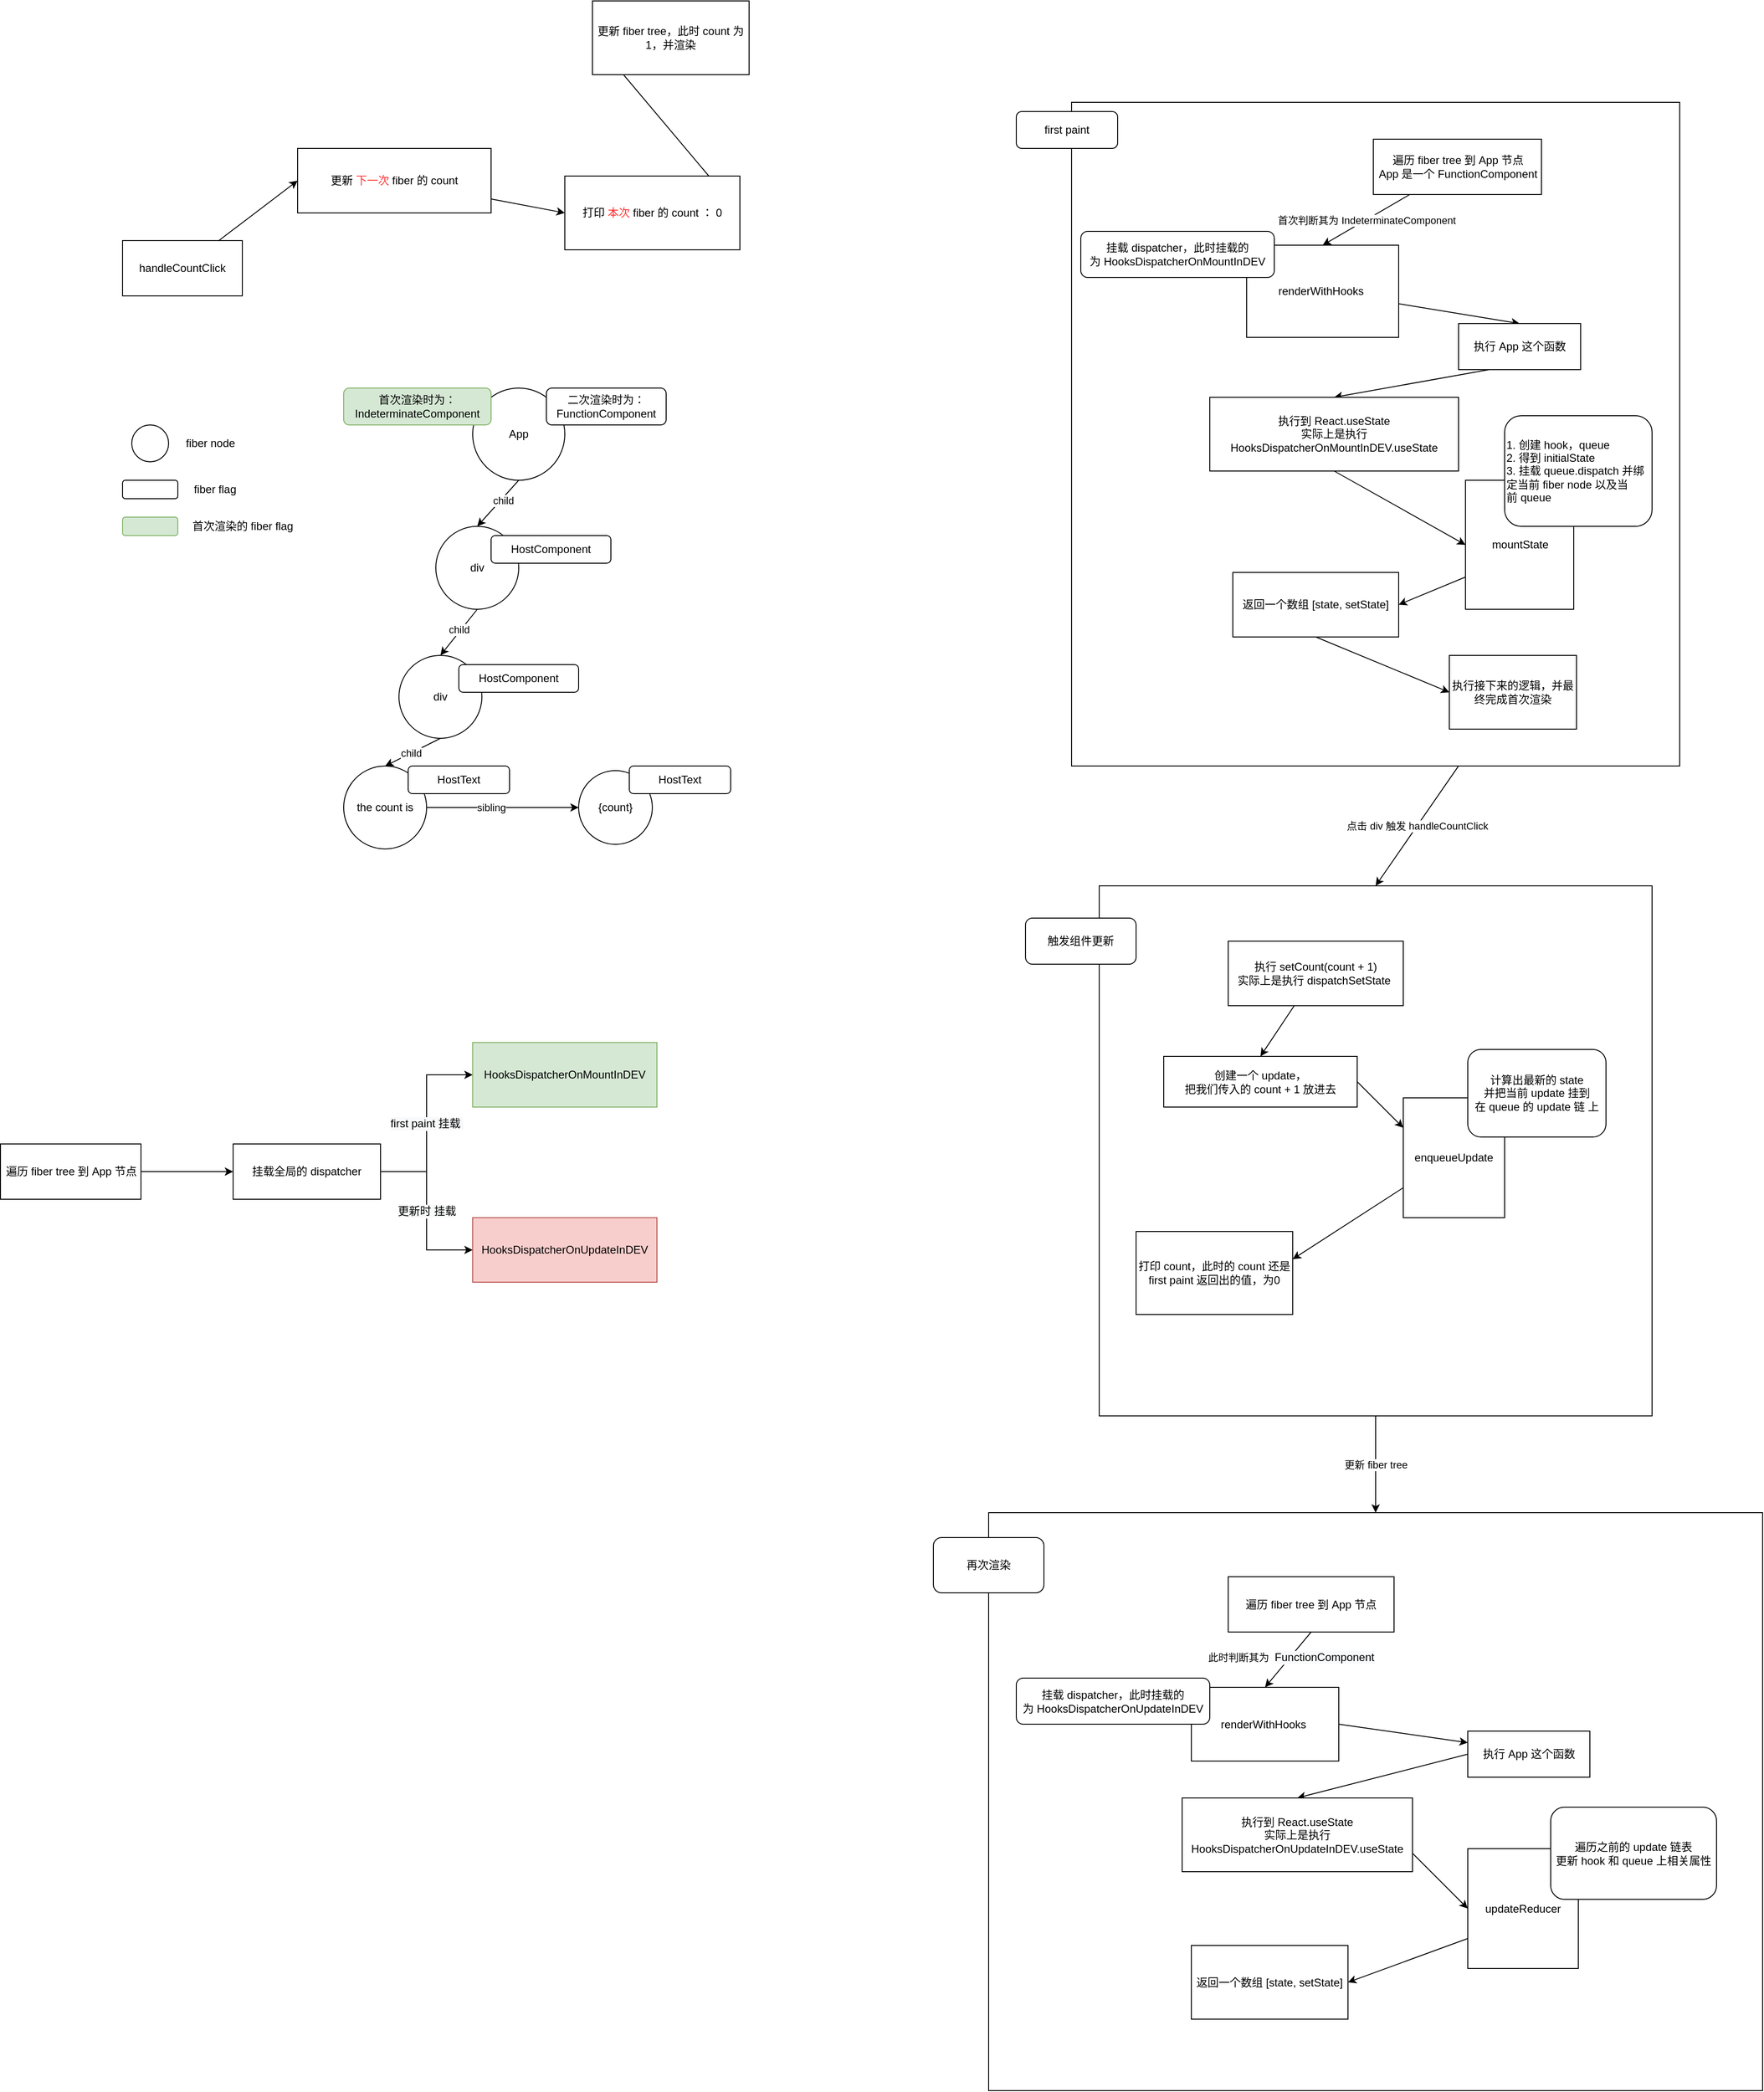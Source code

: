 <mxfile version="19.0.3" type="github"><diagram id="rc9_epjwZQkMvBuVxWkJ" name="Page-1"><mxGraphModel dx="1426" dy="826" grid="1" gridSize="10" guides="1" tooltips="1" connect="1" arrows="1" fold="1" page="1" pageScale="1" pageWidth="2336" pageHeight="1654" math="0" shadow="0"><root><mxCell id="0"/><mxCell id="1" parent="0"/><mxCell id="OFmhtcjb0gziPUcQwTIp-81" value="" style="rounded=0;whiteSpace=wrap;html=1;" parent="1" vertex="1"><mxGeometry x="1260" y="1700" width="840" height="627" as="geometry"/></mxCell><mxCell id="OFmhtcjb0gziPUcQwTIp-83" value="更新 fiber tree" style="edgeStyle=none;rounded=0;orthogonalLoop=1;jettySize=auto;html=1;exitX=0.5;exitY=1;exitDx=0;exitDy=0;entryX=0.5;entryY=0;entryDx=0;entryDy=0;" parent="1" source="OFmhtcjb0gziPUcQwTIp-73" target="OFmhtcjb0gziPUcQwTIp-81" edge="1"><mxGeometry relative="1" as="geometry"/></mxCell><mxCell id="OFmhtcjb0gziPUcQwTIp-73" value="" style="rounded=0;whiteSpace=wrap;html=1;" parent="1" vertex="1"><mxGeometry x="1380" y="1020" width="600" height="575" as="geometry"/></mxCell><mxCell id="OFmhtcjb0gziPUcQwTIp-54" value="点击 div 触发&amp;nbsp;handleCountClick" style="edgeStyle=none;rounded=0;orthogonalLoop=1;jettySize=auto;html=1;exitX=0.637;exitY=0.999;exitDx=0;exitDy=0;entryX=0.5;entryY=0;entryDx=0;entryDy=0;exitPerimeter=0;" parent="1" source="OFmhtcjb0gziPUcQwTIp-53" target="OFmhtcjb0gziPUcQwTIp-73" edge="1"><mxGeometry relative="1" as="geometry"><mxPoint x="2230" y="530" as="targetPoint"/></mxGeometry></mxCell><mxCell id="OFmhtcjb0gziPUcQwTIp-53" value="" style="rounded=0;whiteSpace=wrap;html=1;" parent="1" vertex="1"><mxGeometry x="1350" y="170" width="660" height="720" as="geometry"/></mxCell><mxCell id="n17zQ5Fh8W9kl7r3XYoA-2" style="rounded=0;orthogonalLoop=1;jettySize=auto;html=1;entryX=0;entryY=0.5;entryDx=0;entryDy=0;" parent="1" source="n17zQ5Fh8W9kl7r3XYoA-1" target="n17zQ5Fh8W9kl7r3XYoA-3" edge="1"><mxGeometry relative="1" as="geometry"><mxPoint x="560" y="320" as="targetPoint"/></mxGeometry></mxCell><mxCell id="n17zQ5Fh8W9kl7r3XYoA-1" value="handleCountClick" style="rounded=0;whiteSpace=wrap;html=1;" parent="1" vertex="1"><mxGeometry x="320" y="320" width="130" height="60" as="geometry"/></mxCell><mxCell id="n17zQ5Fh8W9kl7r3XYoA-6" style="edgeStyle=none;rounded=0;orthogonalLoop=1;jettySize=auto;html=1;entryX=0;entryY=0.5;entryDx=0;entryDy=0;" parent="1" source="n17zQ5Fh8W9kl7r3XYoA-3" target="n17zQ5Fh8W9kl7r3XYoA-7" edge="1"><mxGeometry relative="1" as="geometry"><mxPoint x="950" y="260" as="targetPoint"/></mxGeometry></mxCell><mxCell id="n17zQ5Fh8W9kl7r3XYoA-3" value="更新 &lt;font color=&quot;#ff3333&quot;&gt;下一次&lt;/font&gt;&amp;nbsp;fiber 的 count" style="rounded=0;whiteSpace=wrap;html=1;" parent="1" vertex="1"><mxGeometry x="510" y="220" width="210" height="70" as="geometry"/></mxCell><mxCell id="n17zQ5Fh8W9kl7r3XYoA-11" style="edgeStyle=none;rounded=0;orthogonalLoop=1;jettySize=auto;html=1;exitX=1;exitY=0.5;exitDx=0;exitDy=0;entryX=0;entryY=0.5;entryDx=0;entryDy=0;" parent="1" source="n17zQ5Fh8W9kl7r3XYoA-7" target="n17zQ5Fh8W9kl7r3XYoA-10" edge="1"><mxGeometry relative="1" as="geometry"/></mxCell><mxCell id="n17zQ5Fh8W9kl7r3XYoA-7" value="打印 &lt;font color=&quot;#ff3333&quot;&gt;本次&lt;/font&gt; fiber 的 count ： 0" style="rounded=0;whiteSpace=wrap;html=1;" parent="1" vertex="1"><mxGeometry x="800" y="250" width="190" height="80" as="geometry"/></mxCell><mxCell id="n17zQ5Fh8W9kl7r3XYoA-10" value="更新 fiber tree，此时 count 为 1，并渲染" style="rounded=0;whiteSpace=wrap;html=1;" parent="1" vertex="1"><mxGeometry x="830" y="60" width="170" height="80" as="geometry"/></mxCell><mxCell id="OFmhtcjb0gziPUcQwTIp-4" style="rounded=0;orthogonalLoop=1;jettySize=auto;html=1;exitX=0.5;exitY=1;exitDx=0;exitDy=0;entryX=0.5;entryY=0;entryDx=0;entryDy=0;" parent="1" source="OFmhtcjb0gziPUcQwTIp-1" target="OFmhtcjb0gziPUcQwTIp-5" edge="1"><mxGeometry relative="1" as="geometry"><mxPoint x="710" y="650" as="targetPoint"/></mxGeometry></mxCell><mxCell id="OFmhtcjb0gziPUcQwTIp-15" value="child" style="edgeLabel;html=1;align=center;verticalAlign=middle;resizable=0;points=[];" parent="OFmhtcjb0gziPUcQwTIp-4" vertex="1" connectable="0"><mxGeometry x="-0.176" y="2" relative="1" as="geometry"><mxPoint as="offset"/></mxGeometry></mxCell><mxCell id="OFmhtcjb0gziPUcQwTIp-1" value="App" style="ellipse;whiteSpace=wrap;html=1;aspect=fixed;" parent="1" vertex="1"><mxGeometry x="700" y="480" width="100" height="100" as="geometry"/></mxCell><mxCell id="OFmhtcjb0gziPUcQwTIp-2" value="二次渲染时为：FunctionComponent" style="rounded=1;whiteSpace=wrap;html=1;" parent="1" vertex="1"><mxGeometry x="780" y="480" width="130" height="40" as="geometry"/></mxCell><mxCell id="OFmhtcjb0gziPUcQwTIp-3" value="首次渲染时为：IndeterminateComponent" style="rounded=1;whiteSpace=wrap;html=1;fillColor=#d5e8d4;strokeColor=#82b366;" parent="1" vertex="1"><mxGeometry x="560" y="480" width="160" height="40" as="geometry"/></mxCell><mxCell id="OFmhtcjb0gziPUcQwTIp-7" style="edgeStyle=none;rounded=0;orthogonalLoop=1;jettySize=auto;html=1;exitX=0.5;exitY=1;exitDx=0;exitDy=0;entryX=0.5;entryY=0;entryDx=0;entryDy=0;" parent="1" source="OFmhtcjb0gziPUcQwTIp-5" target="OFmhtcjb0gziPUcQwTIp-8" edge="1"><mxGeometry relative="1" as="geometry"><mxPoint x="670" y="790" as="targetPoint"/></mxGeometry></mxCell><mxCell id="OFmhtcjb0gziPUcQwTIp-17" value="child" style="edgeLabel;html=1;align=center;verticalAlign=middle;resizable=0;points=[];" parent="OFmhtcjb0gziPUcQwTIp-7" vertex="1" connectable="0"><mxGeometry x="-0.073" y="-2" relative="1" as="geometry"><mxPoint as="offset"/></mxGeometry></mxCell><mxCell id="OFmhtcjb0gziPUcQwTIp-5" value="div" style="ellipse;whiteSpace=wrap;html=1;aspect=fixed;" parent="1" vertex="1"><mxGeometry x="660" y="630" width="90" height="90" as="geometry"/></mxCell><mxCell id="OFmhtcjb0gziPUcQwTIp-6" value="HostComponent" style="rounded=1;whiteSpace=wrap;html=1;" parent="1" vertex="1"><mxGeometry x="720" y="640" width="130" height="30" as="geometry"/></mxCell><mxCell id="OFmhtcjb0gziPUcQwTIp-11" style="edgeStyle=none;rounded=0;orthogonalLoop=1;jettySize=auto;html=1;exitX=0.5;exitY=1;exitDx=0;exitDy=0;entryX=0.5;entryY=0;entryDx=0;entryDy=0;" parent="1" source="OFmhtcjb0gziPUcQwTIp-8" target="OFmhtcjb0gziPUcQwTIp-10" edge="1"><mxGeometry relative="1" as="geometry"/></mxCell><mxCell id="OFmhtcjb0gziPUcQwTIp-18" value="child" style="edgeLabel;html=1;align=center;verticalAlign=middle;resizable=0;points=[];" parent="OFmhtcjb0gziPUcQwTIp-11" vertex="1" connectable="0"><mxGeometry x="0.093" relative="1" as="geometry"><mxPoint y="-1" as="offset"/></mxGeometry></mxCell><mxCell id="OFmhtcjb0gziPUcQwTIp-8" value="div" style="ellipse;whiteSpace=wrap;html=1;aspect=fixed;" parent="1" vertex="1"><mxGeometry x="620" y="770" width="90" height="90" as="geometry"/></mxCell><mxCell id="OFmhtcjb0gziPUcQwTIp-9" value="HostComponent" style="rounded=1;whiteSpace=wrap;html=1;" parent="1" vertex="1"><mxGeometry x="685" y="780" width="130" height="30" as="geometry"/></mxCell><mxCell id="OFmhtcjb0gziPUcQwTIp-14" style="edgeStyle=none;rounded=0;orthogonalLoop=1;jettySize=auto;html=1;entryX=0;entryY=0.5;entryDx=0;entryDy=0;" parent="1" source="OFmhtcjb0gziPUcQwTIp-10" target="OFmhtcjb0gziPUcQwTIp-13" edge="1"><mxGeometry relative="1" as="geometry"/></mxCell><mxCell id="OFmhtcjb0gziPUcQwTIp-19" value="sibling" style="edgeLabel;html=1;align=center;verticalAlign=middle;resizable=0;points=[];" parent="OFmhtcjb0gziPUcQwTIp-14" vertex="1" connectable="0"><mxGeometry x="-0.151" relative="1" as="geometry"><mxPoint as="offset"/></mxGeometry></mxCell><mxCell id="OFmhtcjb0gziPUcQwTIp-10" value="the count is" style="ellipse;whiteSpace=wrap;html=1;aspect=fixed;" parent="1" vertex="1"><mxGeometry x="560" y="890" width="90" height="90" as="geometry"/></mxCell><mxCell id="OFmhtcjb0gziPUcQwTIp-12" value="HostText" style="rounded=1;whiteSpace=wrap;html=1;" parent="1" vertex="1"><mxGeometry x="630" y="890" width="110" height="30" as="geometry"/></mxCell><mxCell id="OFmhtcjb0gziPUcQwTIp-13" value="{count}" style="ellipse;whiteSpace=wrap;html=1;aspect=fixed;" parent="1" vertex="1"><mxGeometry x="815" y="895" width="80" height="80" as="geometry"/></mxCell><mxCell id="OFmhtcjb0gziPUcQwTIp-20" value="HostText" style="rounded=1;whiteSpace=wrap;html=1;" parent="1" vertex="1"><mxGeometry x="870" y="890" width="110" height="30" as="geometry"/></mxCell><mxCell id="OFmhtcjb0gziPUcQwTIp-21" value="" style="ellipse;whiteSpace=wrap;html=1;aspect=fixed;" parent="1" vertex="1"><mxGeometry x="330" y="520" width="40" height="40" as="geometry"/></mxCell><mxCell id="OFmhtcjb0gziPUcQwTIp-22" value="fiber node" style="text;html=1;align=center;verticalAlign=middle;resizable=0;points=[];autosize=1;" parent="1" vertex="1"><mxGeometry x="380" y="530" width="70" height="20" as="geometry"/></mxCell><mxCell id="OFmhtcjb0gziPUcQwTIp-23" value="" style="rounded=1;whiteSpace=wrap;html=1;" parent="1" vertex="1"><mxGeometry x="320" y="580" width="60" height="20" as="geometry"/></mxCell><mxCell id="OFmhtcjb0gziPUcQwTIp-24" value="fiber flag" style="text;html=1;align=center;verticalAlign=middle;resizable=0;points=[];autosize=1;" parent="1" vertex="1"><mxGeometry x="390" y="580" width="60" height="20" as="geometry"/></mxCell><mxCell id="OFmhtcjb0gziPUcQwTIp-25" value="" style="rounded=1;whiteSpace=wrap;html=1;fillColor=#d5e8d4;strokeColor=#82b366;" parent="1" vertex="1"><mxGeometry x="320" y="620" width="60" height="20" as="geometry"/></mxCell><mxCell id="OFmhtcjb0gziPUcQwTIp-26" value="首次渲染的 fiber flag" style="text;html=1;align=center;verticalAlign=middle;resizable=0;points=[];autosize=1;" parent="1" vertex="1"><mxGeometry x="390" y="620" width="120" height="20" as="geometry"/></mxCell><mxCell id="OFmhtcjb0gziPUcQwTIp-31" value="first paint" style="rounded=1;whiteSpace=wrap;html=1;" parent="1" vertex="1"><mxGeometry x="1290" y="180" width="110" height="40" as="geometry"/></mxCell><mxCell id="OFmhtcjb0gziPUcQwTIp-33" style="edgeStyle=none;rounded=0;orthogonalLoop=1;jettySize=auto;html=1;entryX=0.5;entryY=0;entryDx=0;entryDy=0;" parent="1" source="OFmhtcjb0gziPUcQwTIp-32" target="OFmhtcjb0gziPUcQwTIp-34" edge="1"><mxGeometry relative="1" as="geometry"/></mxCell><mxCell id="OFmhtcjb0gziPUcQwTIp-36" value="首次判断其为&amp;nbsp;IndeterminateComponent" style="edgeLabel;html=1;align=center;verticalAlign=middle;resizable=0;points=[];" parent="OFmhtcjb0gziPUcQwTIp-33" vertex="1" connectable="0"><mxGeometry relative="1" as="geometry"><mxPoint as="offset"/></mxGeometry></mxCell><mxCell id="OFmhtcjb0gziPUcQwTIp-32" value="遍历 fiber tree 到 App 节点&lt;br&gt;App 是一个 FunctionComponent" style="rounded=0;whiteSpace=wrap;html=1;" parent="1" vertex="1"><mxGeometry x="1677.5" y="210" width="182.5" height="60" as="geometry"/></mxCell><mxCell id="OFmhtcjb0gziPUcQwTIp-37" style="edgeStyle=none;rounded=0;orthogonalLoop=1;jettySize=auto;html=1;entryX=0.5;entryY=0;entryDx=0;entryDy=0;" parent="1" source="OFmhtcjb0gziPUcQwTIp-34" target="OFmhtcjb0gziPUcQwTIp-38" edge="1"><mxGeometry relative="1" as="geometry"/></mxCell><mxCell id="OFmhtcjb0gziPUcQwTIp-34" value="renderWithHooks&amp;nbsp;" style="rounded=0;whiteSpace=wrap;html=1;" parent="1" vertex="1"><mxGeometry x="1540" y="325" width="165" height="100" as="geometry"/></mxCell><mxCell id="OFmhtcjb0gziPUcQwTIp-35" value="&lt;span&gt;挂载 dispatcher，此时挂载的为&amp;nbsp;HooksDispatcherOnMountInDEV&lt;/span&gt;" style="rounded=1;whiteSpace=wrap;html=1;" parent="1" vertex="1"><mxGeometry x="1360" y="310" width="210" height="50" as="geometry"/></mxCell><mxCell id="OFmhtcjb0gziPUcQwTIp-39" style="edgeStyle=none;rounded=0;orthogonalLoop=1;jettySize=auto;html=1;exitX=0.25;exitY=1;exitDx=0;exitDy=0;entryX=0.5;entryY=0;entryDx=0;entryDy=0;" parent="1" source="OFmhtcjb0gziPUcQwTIp-38" target="OFmhtcjb0gziPUcQwTIp-40" edge="1"><mxGeometry relative="1" as="geometry"><mxPoint x="1680" y="500" as="targetPoint"/></mxGeometry></mxCell><mxCell id="OFmhtcjb0gziPUcQwTIp-38" value="执行 App 这个函数" style="rounded=0;whiteSpace=wrap;html=1;" parent="1" vertex="1"><mxGeometry x="1770" y="410" width="132.5" height="50" as="geometry"/></mxCell><mxCell id="OFmhtcjb0gziPUcQwTIp-41" style="edgeStyle=none;rounded=0;orthogonalLoop=1;jettySize=auto;html=1;exitX=0.5;exitY=1;exitDx=0;exitDy=0;entryX=0;entryY=0.5;entryDx=0;entryDy=0;" parent="1" source="OFmhtcjb0gziPUcQwTIp-40" target="OFmhtcjb0gziPUcQwTIp-42" edge="1"><mxGeometry relative="1" as="geometry"><mxPoint x="1770" y="610" as="targetPoint"/></mxGeometry></mxCell><mxCell id="OFmhtcjb0gziPUcQwTIp-40" value="执行到 React.useState&lt;br&gt;实际上是执行 HooksDispatcherOnMountInDEV.useState" style="rounded=0;whiteSpace=wrap;html=1;" parent="1" vertex="1"><mxGeometry x="1500" y="490" width="270" height="80" as="geometry"/></mxCell><mxCell id="OFmhtcjb0gziPUcQwTIp-46" style="edgeStyle=none;rounded=0;orthogonalLoop=1;jettySize=auto;html=1;exitX=0;exitY=0.75;exitDx=0;exitDy=0;entryX=1;entryY=0.5;entryDx=0;entryDy=0;" parent="1" source="OFmhtcjb0gziPUcQwTIp-42" target="OFmhtcjb0gziPUcQwTIp-47" edge="1"><mxGeometry relative="1" as="geometry"><mxPoint x="1680" y="710" as="targetPoint"/></mxGeometry></mxCell><mxCell id="OFmhtcjb0gziPUcQwTIp-42" value="mountState" style="rounded=0;whiteSpace=wrap;html=1;" parent="1" vertex="1"><mxGeometry x="1777.5" y="580" width="117.5" height="140" as="geometry"/></mxCell><mxCell id="OFmhtcjb0gziPUcQwTIp-44" value="1. 创建 hook，queue&lt;br&gt;2. 得到 initialState&lt;br&gt;3. 挂载 queue.dispatch 并绑定当前 fiber node 以及当前&amp;nbsp;queue" style="rounded=1;whiteSpace=wrap;html=1;align=left;" parent="1" vertex="1"><mxGeometry x="1820" y="510" width="160" height="120" as="geometry"/></mxCell><mxCell id="OFmhtcjb0gziPUcQwTIp-49" style="edgeStyle=none;rounded=0;orthogonalLoop=1;jettySize=auto;html=1;exitX=0.5;exitY=1;exitDx=0;exitDy=0;entryX=0;entryY=0.5;entryDx=0;entryDy=0;" parent="1" source="OFmhtcjb0gziPUcQwTIp-47" target="OFmhtcjb0gziPUcQwTIp-50" edge="1"><mxGeometry relative="1" as="geometry"><mxPoint x="1740" y="800" as="targetPoint"/></mxGeometry></mxCell><mxCell id="OFmhtcjb0gziPUcQwTIp-47" value="返回一个数组 [state, setState]" style="rounded=0;whiteSpace=wrap;html=1;" parent="1" vertex="1"><mxGeometry x="1525" y="680" width="180" height="70" as="geometry"/></mxCell><mxCell id="OFmhtcjb0gziPUcQwTIp-50" value="执行接下来的逻辑，并最终完成首次渲染" style="rounded=0;whiteSpace=wrap;html=1;" parent="1" vertex="1"><mxGeometry x="1760" y="770" width="138" height="80" as="geometry"/></mxCell><mxCell id="OFmhtcjb0gziPUcQwTIp-58" style="edgeStyle=none;rounded=0;orthogonalLoop=1;jettySize=auto;html=1;exitX=0.5;exitY=1;exitDx=0;exitDy=0;entryX=0.5;entryY=0;entryDx=0;entryDy=0;" parent="1" source="OFmhtcjb0gziPUcQwTIp-55" target="OFmhtcjb0gziPUcQwTIp-57" edge="1"><mxGeometry relative="1" as="geometry"/></mxCell><mxCell id="OFmhtcjb0gziPUcQwTIp-59" value="此时判断其为&amp;nbsp;&amp;nbsp;&lt;span style=&quot;font-size: 12px ; background-color: rgb(248 , 249 , 250)&quot;&gt;FunctionComponent&lt;/span&gt;" style="edgeLabel;html=1;align=center;verticalAlign=middle;resizable=0;points=[];" parent="OFmhtcjb0gziPUcQwTIp-58" vertex="1" connectable="0"><mxGeometry x="-0.09" relative="1" as="geometry"><mxPoint as="offset"/></mxGeometry></mxCell><mxCell id="OFmhtcjb0gziPUcQwTIp-55" value="&lt;span&gt;遍历 fiber tree 到 App 节点&lt;/span&gt;" style="rounded=0;whiteSpace=wrap;html=1;" parent="1" vertex="1"><mxGeometry x="1520" y="1769.5" width="180" height="60" as="geometry"/></mxCell><mxCell id="OFmhtcjb0gziPUcQwTIp-61" style="edgeStyle=none;rounded=0;orthogonalLoop=1;jettySize=auto;html=1;exitX=1;exitY=0.5;exitDx=0;exitDy=0;entryX=0;entryY=0.25;entryDx=0;entryDy=0;" parent="1" source="OFmhtcjb0gziPUcQwTIp-57" target="OFmhtcjb0gziPUcQwTIp-62" edge="1"><mxGeometry relative="1" as="geometry"><mxPoint x="1720" y="1969.5" as="targetPoint"/></mxGeometry></mxCell><mxCell id="OFmhtcjb0gziPUcQwTIp-57" value="renderWithHooks&amp;nbsp;" style="rounded=0;whiteSpace=wrap;html=1;" parent="1" vertex="1"><mxGeometry x="1480" y="1889.5" width="160" height="80" as="geometry"/></mxCell><mxCell id="OFmhtcjb0gziPUcQwTIp-60" value="&lt;span&gt;挂载 dispatcher，此时挂载的为&amp;nbsp;&lt;/span&gt;HooksDispatcherOnUpdateInDEV" style="rounded=1;whiteSpace=wrap;html=1;" parent="1" vertex="1"><mxGeometry x="1290" y="1879.5" width="210" height="50" as="geometry"/></mxCell><mxCell id="OFmhtcjb0gziPUcQwTIp-64" style="edgeStyle=none;rounded=0;orthogonalLoop=1;jettySize=auto;html=1;exitX=0;exitY=0.5;exitDx=0;exitDy=0;entryX=0.5;entryY=0;entryDx=0;entryDy=0;" parent="1" source="OFmhtcjb0gziPUcQwTIp-62" target="OFmhtcjb0gziPUcQwTIp-63" edge="1"><mxGeometry relative="1" as="geometry"/></mxCell><mxCell id="OFmhtcjb0gziPUcQwTIp-62" value="执行 App 这个函数" style="rounded=0;whiteSpace=wrap;html=1;" parent="1" vertex="1"><mxGeometry x="1780" y="1937" width="132.5" height="50" as="geometry"/></mxCell><mxCell id="OFmhtcjb0gziPUcQwTIp-75" style="edgeStyle=none;rounded=0;orthogonalLoop=1;jettySize=auto;html=1;exitX=1;exitY=0.75;exitDx=0;exitDy=0;entryX=0;entryY=0.5;entryDx=0;entryDy=0;" parent="1" source="OFmhtcjb0gziPUcQwTIp-63" target="OFmhtcjb0gziPUcQwTIp-76" edge="1"><mxGeometry relative="1" as="geometry"><mxPoint x="1790" y="2139.5" as="targetPoint"/></mxGeometry></mxCell><mxCell id="OFmhtcjb0gziPUcQwTIp-63" value="执行到 React.useState&lt;br&gt;实际上是执行 HooksDispatcherOnUpdateInDEV.useState" style="rounded=0;whiteSpace=wrap;html=1;" parent="1" vertex="1"><mxGeometry x="1470" y="2009.5" width="250" height="80" as="geometry"/></mxCell><mxCell id="OFmhtcjb0gziPUcQwTIp-66" style="edgeStyle=none;rounded=0;orthogonalLoop=1;jettySize=auto;html=1;entryX=0.5;entryY=0;entryDx=0;entryDy=0;" parent="1" source="OFmhtcjb0gziPUcQwTIp-65" target="OFmhtcjb0gziPUcQwTIp-67" edge="1"><mxGeometry relative="1" as="geometry"><mxPoint x="1540" y="1250" as="targetPoint"/></mxGeometry></mxCell><mxCell id="OFmhtcjb0gziPUcQwTIp-65" value="执行 setCount(count + 1)&lt;br&gt;实际上是执行&amp;nbsp;dispatchSetState&amp;nbsp;" style="rounded=0;whiteSpace=wrap;html=1;" parent="1" vertex="1"><mxGeometry x="1520" y="1080" width="190" height="70" as="geometry"/></mxCell><mxCell id="OFmhtcjb0gziPUcQwTIp-70" style="edgeStyle=none;rounded=0;orthogonalLoop=1;jettySize=auto;html=1;exitX=1;exitY=0.5;exitDx=0;exitDy=0;entryX=0;entryY=0.25;entryDx=0;entryDy=0;" parent="1" source="OFmhtcjb0gziPUcQwTIp-67" target="OFmhtcjb0gziPUcQwTIp-68" edge="1"><mxGeometry relative="1" as="geometry"/></mxCell><mxCell id="OFmhtcjb0gziPUcQwTIp-67" value="创建一个 update，&lt;br&gt;把我们传入的 count + 1 放进去" style="rounded=0;whiteSpace=wrap;html=1;" parent="1" vertex="1"><mxGeometry x="1450" y="1205" width="210" height="55" as="geometry"/></mxCell><mxCell id="OFmhtcjb0gziPUcQwTIp-71" style="edgeStyle=none;rounded=0;orthogonalLoop=1;jettySize=auto;html=1;exitX=0;exitY=0.75;exitDx=0;exitDy=0;" parent="1" source="OFmhtcjb0gziPUcQwTIp-68" edge="1"><mxGeometry relative="1" as="geometry"><mxPoint x="1590" y="1425" as="targetPoint"/></mxGeometry></mxCell><mxCell id="OFmhtcjb0gziPUcQwTIp-68" value="enqueueUpdate" style="rounded=0;whiteSpace=wrap;html=1;" parent="1" vertex="1"><mxGeometry x="1710" y="1250" width="110" height="130" as="geometry"/></mxCell><mxCell id="OFmhtcjb0gziPUcQwTIp-69" value="计算出最新的 state&lt;br&gt;并把当前 update 挂到&lt;br&gt;在 queue 的 update 链 上" style="rounded=1;whiteSpace=wrap;html=1;" parent="1" vertex="1"><mxGeometry x="1780" y="1197.5" width="150" height="95" as="geometry"/></mxCell><mxCell id="OFmhtcjb0gziPUcQwTIp-72" value="打印 count，此时的 count 还是 first paint 返回出的值，为0" style="rounded=0;whiteSpace=wrap;html=1;" parent="1" vertex="1"><mxGeometry x="1420" y="1395" width="170" height="90" as="geometry"/></mxCell><mxCell id="OFmhtcjb0gziPUcQwTIp-74" value="触发组件更新" style="rounded=1;whiteSpace=wrap;html=1;" parent="1" vertex="1"><mxGeometry x="1300" y="1055" width="120" height="50" as="geometry"/></mxCell><mxCell id="OFmhtcjb0gziPUcQwTIp-80" style="edgeStyle=none;rounded=0;orthogonalLoop=1;jettySize=auto;html=1;exitX=0;exitY=0.75;exitDx=0;exitDy=0;entryX=1;entryY=0.5;entryDx=0;entryDy=0;" parent="1" source="OFmhtcjb0gziPUcQwTIp-76" target="OFmhtcjb0gziPUcQwTIp-79" edge="1"><mxGeometry relative="1" as="geometry"/></mxCell><mxCell id="OFmhtcjb0gziPUcQwTIp-76" value="updateReducer" style="rounded=0;whiteSpace=wrap;html=1;" parent="1" vertex="1"><mxGeometry x="1780" y="2064.5" width="120" height="130" as="geometry"/></mxCell><mxCell id="OFmhtcjb0gziPUcQwTIp-77" value="遍历之前的 update 链表&lt;br&gt;更新 hook 和 queue 上相关属性" style="rounded=1;whiteSpace=wrap;html=1;" parent="1" vertex="1"><mxGeometry x="1870" y="2019.5" width="180" height="100" as="geometry"/></mxCell><mxCell id="OFmhtcjb0gziPUcQwTIp-79" value="&lt;span&gt;返回一个数组 [state, setState]&lt;br&gt;&lt;/span&gt;" style="rounded=0;whiteSpace=wrap;html=1;" parent="1" vertex="1"><mxGeometry x="1480" y="2169.5" width="170" height="80" as="geometry"/></mxCell><mxCell id="OFmhtcjb0gziPUcQwTIp-82" value="再次渲染" style="rounded=1;whiteSpace=wrap;html=1;" parent="1" vertex="1"><mxGeometry x="1200" y="1727" width="120" height="60" as="geometry"/></mxCell><mxCell id="WzAXG-yGI5aFtnbjlUvQ-3" style="rounded=0;orthogonalLoop=1;jettySize=auto;html=1;exitX=1;exitY=0.5;exitDx=0;exitDy=0;" parent="1" source="WzAXG-yGI5aFtnbjlUvQ-2" target="WzAXG-yGI5aFtnbjlUvQ-4" edge="1"><mxGeometry relative="1" as="geometry"><mxPoint x="390" y="1330" as="targetPoint"/></mxGeometry></mxCell><mxCell id="WzAXG-yGI5aFtnbjlUvQ-2" value="遍历 fiber tree 到 App 节点" style="rounded=0;whiteSpace=wrap;html=1;" parent="1" vertex="1"><mxGeometry x="187.5" y="1300" width="152.5" height="60" as="geometry"/></mxCell><mxCell id="WzAXG-yGI5aFtnbjlUvQ-8" value="&lt;span style=&quot;font-size: 12px ; background-color: rgb(248 , 249 , 250)&quot;&gt;first paint 挂载&amp;nbsp;&lt;/span&gt;" style="edgeStyle=orthogonalEdgeStyle;rounded=0;orthogonalLoop=1;jettySize=auto;html=1;exitX=1;exitY=0.5;exitDx=0;exitDy=0;entryX=0;entryY=0.5;entryDx=0;entryDy=0;" parent="1" source="WzAXG-yGI5aFtnbjlUvQ-4" target="WzAXG-yGI5aFtnbjlUvQ-6" edge="1"><mxGeometry relative="1" as="geometry"/></mxCell><mxCell id="WzAXG-yGI5aFtnbjlUvQ-9" value="&lt;span style=&quot;font-size: 12px ; background-color: rgb(248 , 249 , 250)&quot;&gt;更新时 挂载&lt;/span&gt;" style="edgeStyle=orthogonalEdgeStyle;rounded=0;orthogonalLoop=1;jettySize=auto;html=1;exitX=1;exitY=0.5;exitDx=0;exitDy=0;entryX=0;entryY=0.5;entryDx=0;entryDy=0;" parent="1" source="WzAXG-yGI5aFtnbjlUvQ-4" target="WzAXG-yGI5aFtnbjlUvQ-7" edge="1"><mxGeometry relative="1" as="geometry"/></mxCell><mxCell id="WzAXG-yGI5aFtnbjlUvQ-4" value="挂载全局的 dispatcher" style="rounded=0;whiteSpace=wrap;html=1;" parent="1" vertex="1"><mxGeometry x="440" y="1300" width="160" height="60" as="geometry"/></mxCell><mxCell id="WzAXG-yGI5aFtnbjlUvQ-6" value="&lt;span style=&quot;text-align: left&quot;&gt;HooksDispatcherOnMountInDEV&lt;/span&gt;" style="rounded=0;whiteSpace=wrap;html=1;fillColor=#d5e8d4;strokeColor=#82b366;" parent="1" vertex="1"><mxGeometry x="700" y="1190" width="200" height="70" as="geometry"/></mxCell><mxCell id="WzAXG-yGI5aFtnbjlUvQ-7" value="HooksDispatcherOnUpdateInDEV" style="rounded=0;whiteSpace=wrap;html=1;fillColor=#f8cecc;strokeColor=#b85450;" parent="1" vertex="1"><mxGeometry x="700" y="1380" width="200" height="70" as="geometry"/></mxCell></root></mxGraphModel></diagram></mxfile>